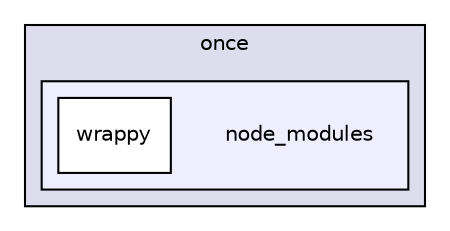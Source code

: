 digraph "gulp-src/node_modules/gulp/node_modules/orchestrator/node_modules/end-of-stream/node_modules/once/node_modules" {
  compound=true
  node [ fontsize="10", fontname="Helvetica"];
  edge [ labelfontsize="10", labelfontname="Helvetica"];
  subgraph clusterdir_37a1575dbeacd62099e17e43aad6ff4b {
    graph [ bgcolor="#ddddee", pencolor="black", label="once" fontname="Helvetica", fontsize="10", URL="dir_37a1575dbeacd62099e17e43aad6ff4b.html"]
  subgraph clusterdir_2fc3ea320d3a032ba8dcebb6c63fad1a {
    graph [ bgcolor="#eeeeff", pencolor="black", label="" URL="dir_2fc3ea320d3a032ba8dcebb6c63fad1a.html"];
    dir_2fc3ea320d3a032ba8dcebb6c63fad1a [shape=plaintext label="node_modules"];
    dir_05e6a95dd2deea84808fc5ecf66b3c18 [shape=box label="wrappy" color="black" fillcolor="white" style="filled" URL="dir_05e6a95dd2deea84808fc5ecf66b3c18.html"];
  }
  }
}
